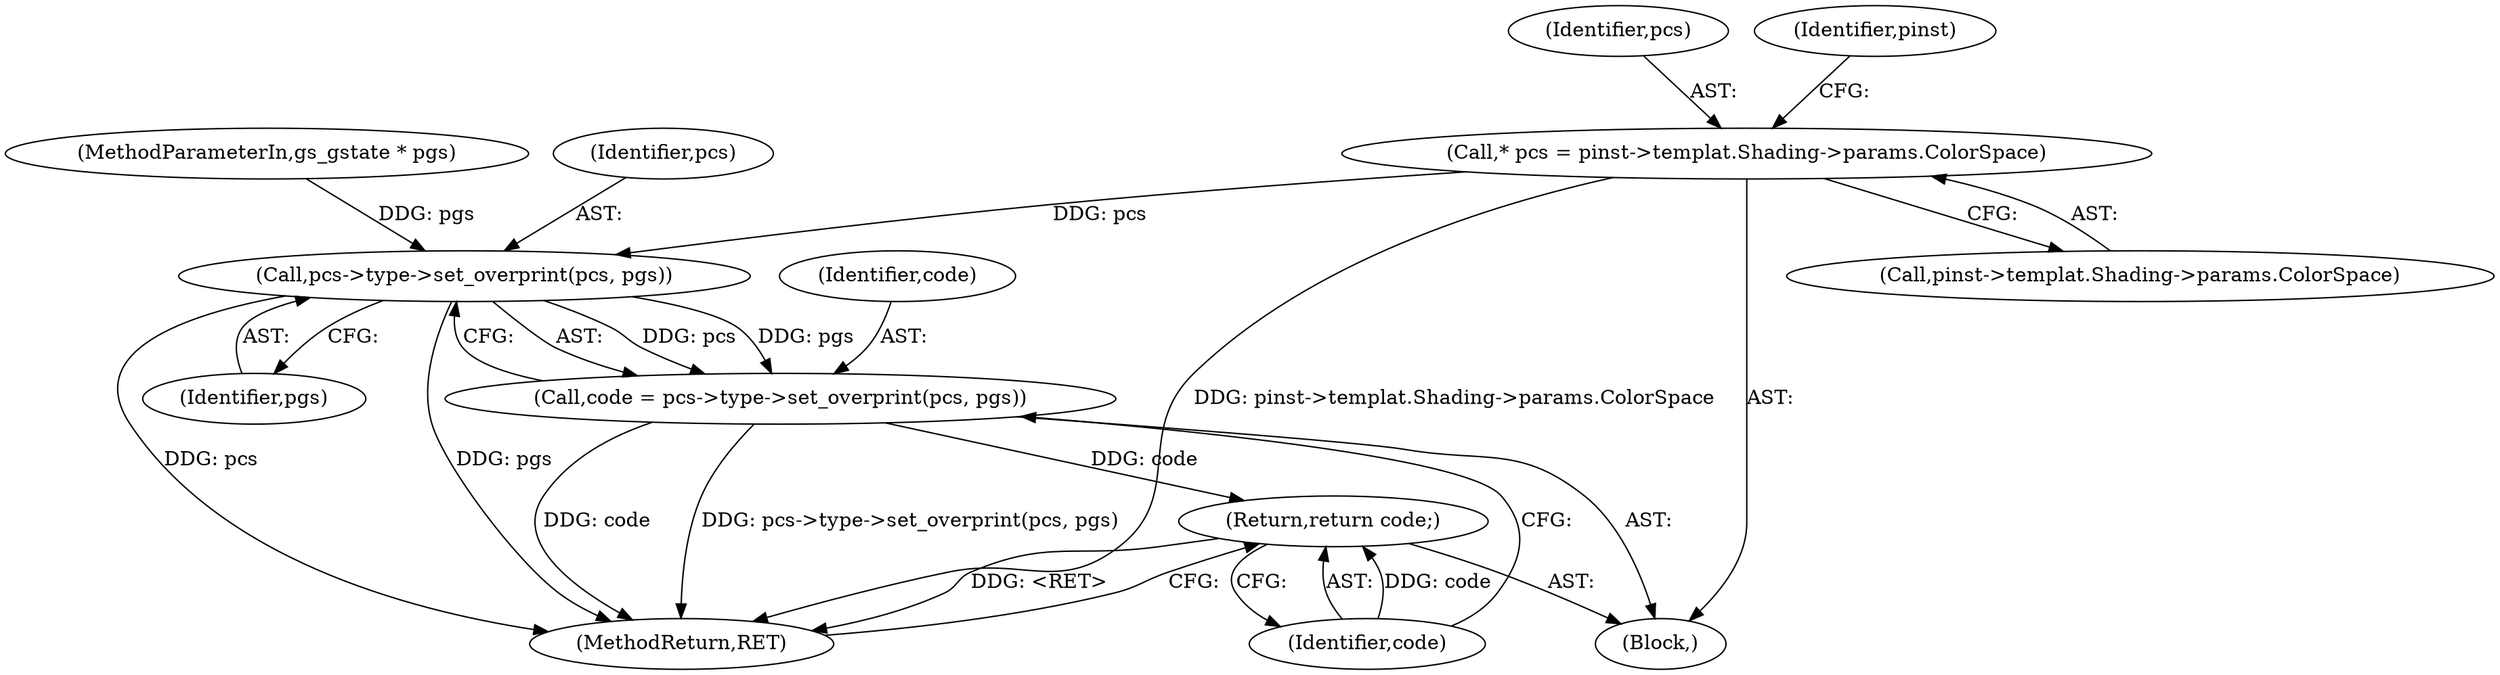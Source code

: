 digraph "0_ghostscript_693baf02152119af6e6afd30bb8ec76d14f84bbf@pointer" {
"1000113" [label="(Call,* pcs = pinst->templat.Shading->params.ColorSpace)"];
"1000183" [label="(Call,pcs->type->set_overprint(pcs, pgs))"];
"1000181" [label="(Call,code = pcs->type->set_overprint(pcs, pgs))"];
"1000186" [label="(Return,return code;)"];
"1000115" [label="(Call,pinst->templat.Shading->params.ColorSpace)"];
"1000183" [label="(Call,pcs->type->set_overprint(pcs, pgs))"];
"1000182" [label="(Identifier,code)"];
"1000188" [label="(MethodReturn,RET)"];
"1000114" [label="(Identifier,pcs)"];
"1000187" [label="(Identifier,code)"];
"1000113" [label="(Call,* pcs = pinst->templat.Shading->params.ColorSpace)"];
"1000103" [label="(Block,)"];
"1000184" [label="(Identifier,pcs)"];
"1000185" [label="(Identifier,pgs)"];
"1000102" [label="(MethodParameterIn,gs_gstate * pgs)"];
"1000186" [label="(Return,return code;)"];
"1000181" [label="(Call,code = pcs->type->set_overprint(pcs, pgs))"];
"1000130" [label="(Identifier,pinst)"];
"1000113" -> "1000103"  [label="AST: "];
"1000113" -> "1000115"  [label="CFG: "];
"1000114" -> "1000113"  [label="AST: "];
"1000115" -> "1000113"  [label="AST: "];
"1000130" -> "1000113"  [label="CFG: "];
"1000113" -> "1000188"  [label="DDG: pinst->templat.Shading->params.ColorSpace"];
"1000113" -> "1000183"  [label="DDG: pcs"];
"1000183" -> "1000181"  [label="AST: "];
"1000183" -> "1000185"  [label="CFG: "];
"1000184" -> "1000183"  [label="AST: "];
"1000185" -> "1000183"  [label="AST: "];
"1000181" -> "1000183"  [label="CFG: "];
"1000183" -> "1000188"  [label="DDG: pgs"];
"1000183" -> "1000188"  [label="DDG: pcs"];
"1000183" -> "1000181"  [label="DDG: pcs"];
"1000183" -> "1000181"  [label="DDG: pgs"];
"1000102" -> "1000183"  [label="DDG: pgs"];
"1000181" -> "1000103"  [label="AST: "];
"1000182" -> "1000181"  [label="AST: "];
"1000187" -> "1000181"  [label="CFG: "];
"1000181" -> "1000188"  [label="DDG: code"];
"1000181" -> "1000188"  [label="DDG: pcs->type->set_overprint(pcs, pgs)"];
"1000181" -> "1000186"  [label="DDG: code"];
"1000186" -> "1000103"  [label="AST: "];
"1000186" -> "1000187"  [label="CFG: "];
"1000187" -> "1000186"  [label="AST: "];
"1000188" -> "1000186"  [label="CFG: "];
"1000186" -> "1000188"  [label="DDG: <RET>"];
"1000187" -> "1000186"  [label="DDG: code"];
}
